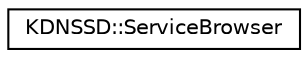 digraph "Graphical Class Hierarchy"
{
  edge [fontname="Helvetica",fontsize="10",labelfontname="Helvetica",labelfontsize="10"];
  node [fontname="Helvetica",fontsize="10",shape=record];
  rankdir="LR";
  Node0 [label="KDNSSD::ServiceBrowser",height=0.2,width=0.4,color="black", fillcolor="white", style="filled",URL="$classKDNSSD_1_1ServiceBrowser.html",tooltip="Browses for network services advertised over DNS-SD. "];
}
